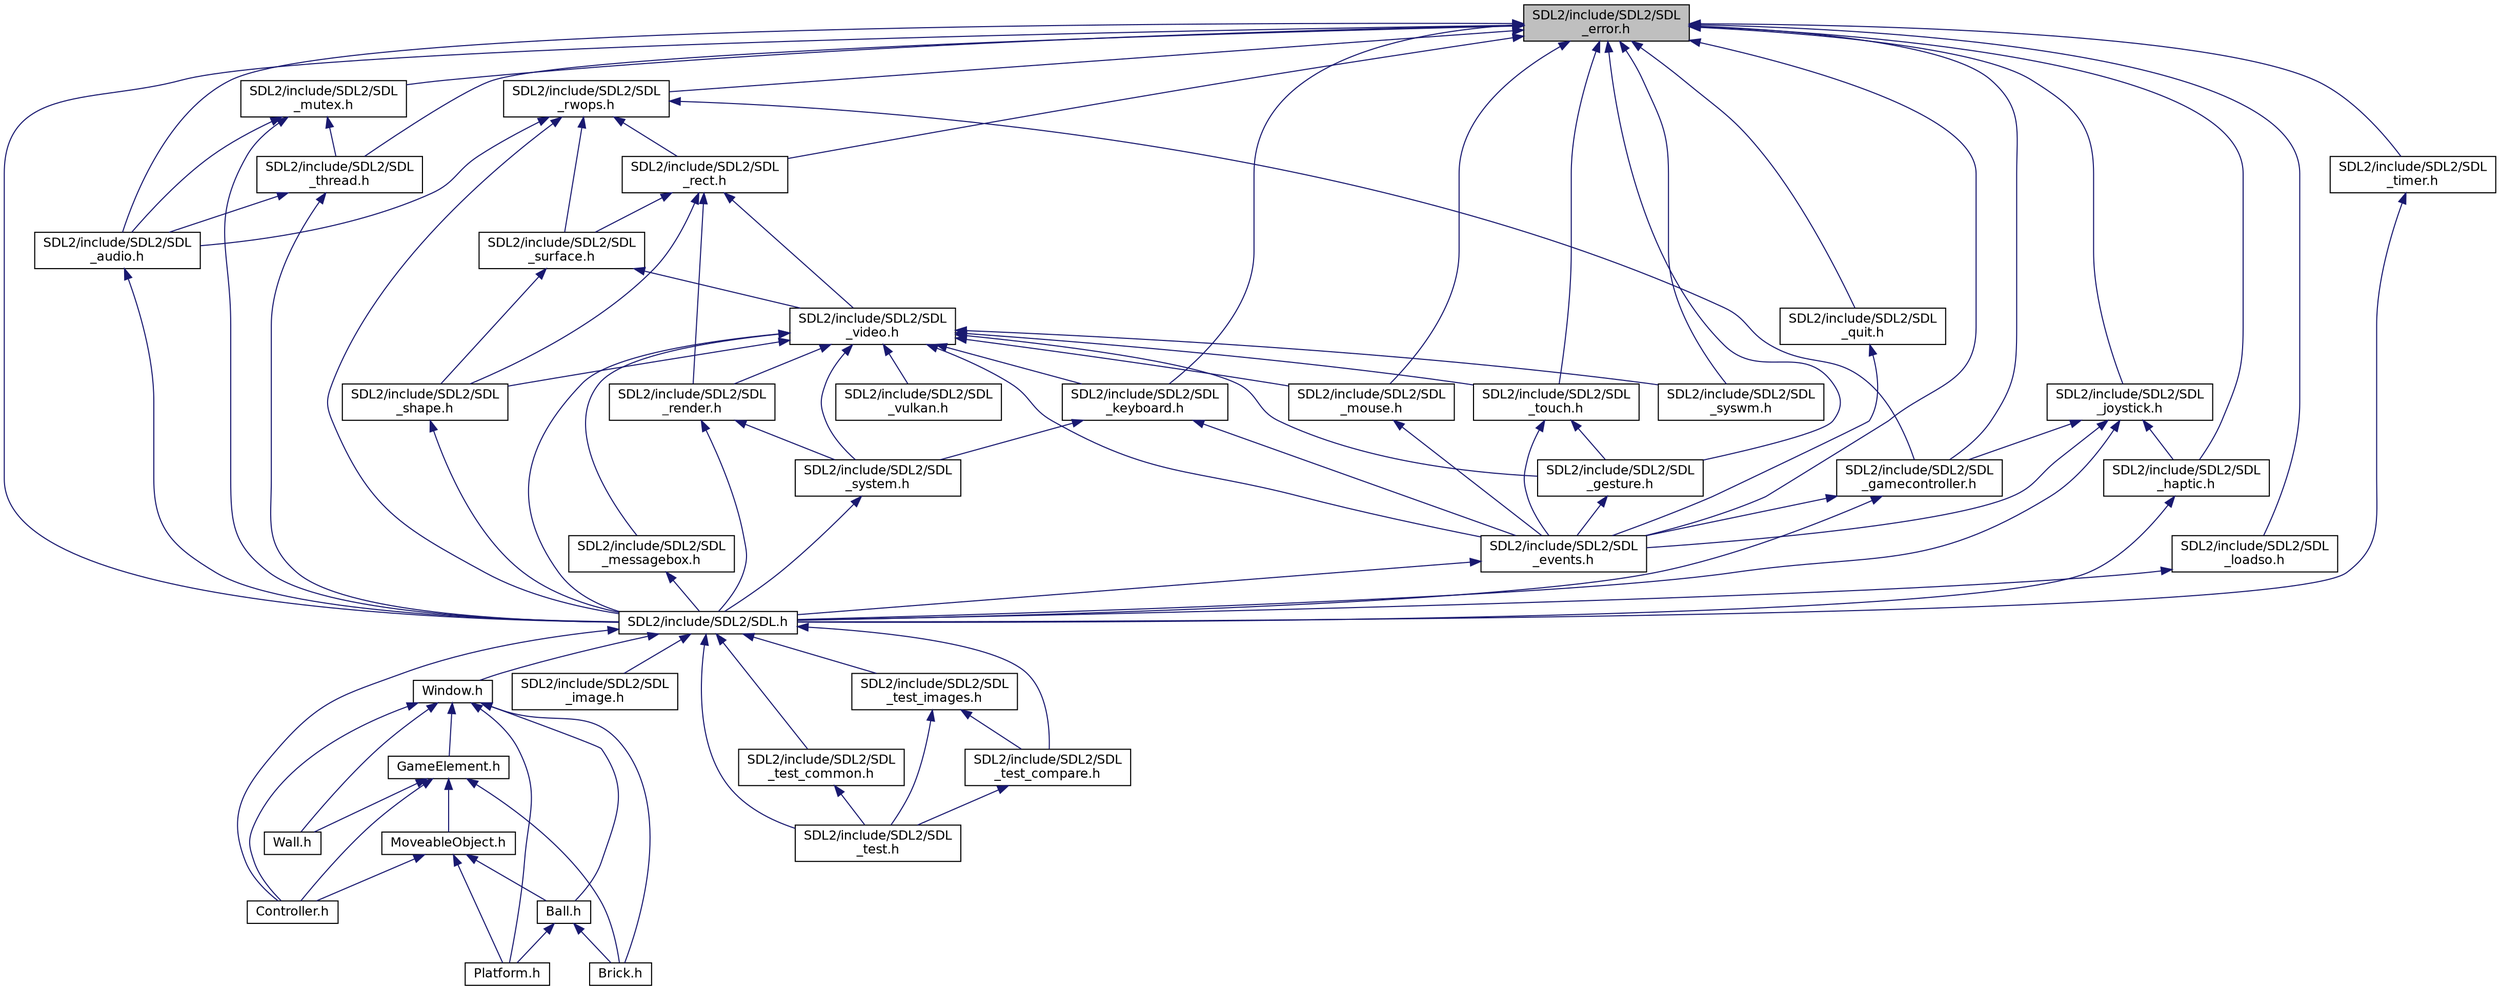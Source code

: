 digraph "SDL2/include/SDL2/SDL_error.h"
{
  edge [fontname="Helvetica",fontsize="12",labelfontname="Helvetica",labelfontsize="12"];
  node [fontname="Helvetica",fontsize="12",shape=record];
  Node8 [label="SDL2/include/SDL2/SDL\l_error.h",height=0.2,width=0.4,color="black", fillcolor="grey75", style="filled", fontcolor="black"];
  Node8 -> Node9 [dir="back",color="midnightblue",fontsize="12",style="solid",fontname="Helvetica"];
  Node9 [label="SDL2/include/SDL2/SDL\l_audio.h",height=0.2,width=0.4,color="black", fillcolor="white", style="filled",URL="$_s_d_l__audio_8h.html",tooltip="Access to the raw audio mixing buffer for the SDL library. "];
  Node9 -> Node10 [dir="back",color="midnightblue",fontsize="12",style="solid",fontname="Helvetica"];
  Node10 [label="SDL2/include/SDL2/SDL.h",height=0.2,width=0.4,color="black", fillcolor="white", style="filled",URL="$_s_d_l_8h.html",tooltip="Main include header for the SDL library. "];
  Node10 -> Node11 [dir="back",color="midnightblue",fontsize="12",style="solid",fontname="Helvetica"];
  Node11 [label="Window.h",height=0.2,width=0.4,color="black", fillcolor="white", style="filled",URL="$_window_8h_source.html"];
  Node11 -> Node12 [dir="back",color="midnightblue",fontsize="12",style="solid",fontname="Helvetica"];
  Node12 [label="Ball.h",height=0.2,width=0.4,color="black", fillcolor="white", style="filled",URL="$_ball_8h_source.html"];
  Node12 -> Node13 [dir="back",color="midnightblue",fontsize="12",style="solid",fontname="Helvetica"];
  Node13 [label="Brick.h",height=0.2,width=0.4,color="black", fillcolor="white", style="filled",URL="$_brick_8h_source.html"];
  Node12 -> Node14 [dir="back",color="midnightblue",fontsize="12",style="solid",fontname="Helvetica"];
  Node14 [label="Platform.h",height=0.2,width=0.4,color="black", fillcolor="white", style="filled",URL="$_platform_8h_source.html"];
  Node11 -> Node15 [dir="back",color="midnightblue",fontsize="12",style="solid",fontname="Helvetica"];
  Node15 [label="GameElement.h",height=0.2,width=0.4,color="black", fillcolor="white", style="filled",URL="$_game_element_8h_source.html"];
  Node15 -> Node16 [dir="back",color="midnightblue",fontsize="12",style="solid",fontname="Helvetica"];
  Node16 [label="MoveableObject.h",height=0.2,width=0.4,color="black", fillcolor="white", style="filled",URL="$_moveable_object_8h_source.html"];
  Node16 -> Node12 [dir="back",color="midnightblue",fontsize="12",style="solid",fontname="Helvetica"];
  Node16 -> Node17 [dir="back",color="midnightblue",fontsize="12",style="solid",fontname="Helvetica"];
  Node17 [label="Controller.h",height=0.2,width=0.4,color="black", fillcolor="white", style="filled",URL="$_controller_8h_source.html"];
  Node16 -> Node14 [dir="back",color="midnightblue",fontsize="12",style="solid",fontname="Helvetica"];
  Node15 -> Node13 [dir="back",color="midnightblue",fontsize="12",style="solid",fontname="Helvetica"];
  Node15 -> Node17 [dir="back",color="midnightblue",fontsize="12",style="solid",fontname="Helvetica"];
  Node15 -> Node18 [dir="back",color="midnightblue",fontsize="12",style="solid",fontname="Helvetica"];
  Node18 [label="Wall.h",height=0.2,width=0.4,color="black", fillcolor="white", style="filled",URL="$_wall_8h_source.html"];
  Node11 -> Node13 [dir="back",color="midnightblue",fontsize="12",style="solid",fontname="Helvetica"];
  Node11 -> Node17 [dir="back",color="midnightblue",fontsize="12",style="solid",fontname="Helvetica"];
  Node11 -> Node14 [dir="back",color="midnightblue",fontsize="12",style="solid",fontname="Helvetica"];
  Node11 -> Node18 [dir="back",color="midnightblue",fontsize="12",style="solid",fontname="Helvetica"];
  Node10 -> Node17 [dir="back",color="midnightblue",fontsize="12",style="solid",fontname="Helvetica"];
  Node10 -> Node19 [dir="back",color="midnightblue",fontsize="12",style="solid",fontname="Helvetica"];
  Node19 [label="SDL2/include/SDL2/SDL\l_image.h",height=0.2,width=0.4,color="black", fillcolor="white", style="filled",URL="$_s_d_l__image_8h_source.html"];
  Node10 -> Node20 [dir="back",color="midnightblue",fontsize="12",style="solid",fontname="Helvetica"];
  Node20 [label="SDL2/include/SDL2/SDL\l_test.h",height=0.2,width=0.4,color="black", fillcolor="white", style="filled",URL="$_s_d_l__test_8h.html",tooltip="Include file for SDL test framework. "];
  Node10 -> Node21 [dir="back",color="midnightblue",fontsize="12",style="solid",fontname="Helvetica"];
  Node21 [label="SDL2/include/SDL2/SDL\l_test_common.h",height=0.2,width=0.4,color="black", fillcolor="white", style="filled",URL="$_s_d_l__test__common_8h.html",tooltip="Include file for SDL test framework. "];
  Node21 -> Node20 [dir="back",color="midnightblue",fontsize="12",style="solid",fontname="Helvetica"];
  Node10 -> Node22 [dir="back",color="midnightblue",fontsize="12",style="solid",fontname="Helvetica"];
  Node22 [label="SDL2/include/SDL2/SDL\l_test_compare.h",height=0.2,width=0.4,color="black", fillcolor="white", style="filled",URL="$_s_d_l__test__compare_8h.html",tooltip="Include file for SDL test framework. "];
  Node22 -> Node20 [dir="back",color="midnightblue",fontsize="12",style="solid",fontname="Helvetica"];
  Node10 -> Node23 [dir="back",color="midnightblue",fontsize="12",style="solid",fontname="Helvetica"];
  Node23 [label="SDL2/include/SDL2/SDL\l_test_images.h",height=0.2,width=0.4,color="black", fillcolor="white", style="filled",URL="$_s_d_l__test__images_8h.html",tooltip="Include file for SDL test framework. "];
  Node23 -> Node22 [dir="back",color="midnightblue",fontsize="12",style="solid",fontname="Helvetica"];
  Node23 -> Node20 [dir="back",color="midnightblue",fontsize="12",style="solid",fontname="Helvetica"];
  Node8 -> Node24 [dir="back",color="midnightblue",fontsize="12",style="solid",fontname="Helvetica"];
  Node24 [label="SDL2/include/SDL2/SDL\l_mutex.h",height=0.2,width=0.4,color="black", fillcolor="white", style="filled",URL="$_s_d_l__mutex_8h.html",tooltip="Functions to provide thread synchronization primitives. "];
  Node24 -> Node9 [dir="back",color="midnightblue",fontsize="12",style="solid",fontname="Helvetica"];
  Node24 -> Node25 [dir="back",color="midnightblue",fontsize="12",style="solid",fontname="Helvetica"];
  Node25 [label="SDL2/include/SDL2/SDL\l_thread.h",height=0.2,width=0.4,color="black", fillcolor="white", style="filled",URL="$_s_d_l__thread_8h.html",tooltip="Header for the SDL thread management routines. "];
  Node25 -> Node9 [dir="back",color="midnightblue",fontsize="12",style="solid",fontname="Helvetica"];
  Node25 -> Node10 [dir="back",color="midnightblue",fontsize="12",style="solid",fontname="Helvetica"];
  Node24 -> Node10 [dir="back",color="midnightblue",fontsize="12",style="solid",fontname="Helvetica"];
  Node8 -> Node25 [dir="back",color="midnightblue",fontsize="12",style="solid",fontname="Helvetica"];
  Node8 -> Node26 [dir="back",color="midnightblue",fontsize="12",style="solid",fontname="Helvetica"];
  Node26 [label="SDL2/include/SDL2/SDL\l_rwops.h",height=0.2,width=0.4,color="black", fillcolor="white", style="filled",URL="$_s_d_l__rwops_8h.html",tooltip="This file provides a general interface for SDL to read and write data streams. "];
  Node26 -> Node9 [dir="back",color="midnightblue",fontsize="12",style="solid",fontname="Helvetica"];
  Node26 -> Node27 [dir="back",color="midnightblue",fontsize="12",style="solid",fontname="Helvetica"];
  Node27 [label="SDL2/include/SDL2/SDL\l_rect.h",height=0.2,width=0.4,color="black", fillcolor="white", style="filled",URL="$_s_d_l__rect_8h.html",tooltip="Header file for SDL_rect definition and management functions. "];
  Node27 -> Node28 [dir="back",color="midnightblue",fontsize="12",style="solid",fontname="Helvetica"];
  Node28 [label="SDL2/include/SDL2/SDL\l_video.h",height=0.2,width=0.4,color="black", fillcolor="white", style="filled",URL="$_s_d_l__video_8h.html",tooltip="Header file for SDL video functions. "];
  Node28 -> Node29 [dir="back",color="midnightblue",fontsize="12",style="solid",fontname="Helvetica"];
  Node29 [label="SDL2/include/SDL2/SDL\l_events.h",height=0.2,width=0.4,color="black", fillcolor="white", style="filled",URL="$_s_d_l__events_8h.html",tooltip="Include file for SDL event handling. "];
  Node29 -> Node10 [dir="back",color="midnightblue",fontsize="12",style="solid",fontname="Helvetica"];
  Node28 -> Node30 [dir="back",color="midnightblue",fontsize="12",style="solid",fontname="Helvetica"];
  Node30 [label="SDL2/include/SDL2/SDL\l_keyboard.h",height=0.2,width=0.4,color="black", fillcolor="white", style="filled",URL="$_s_d_l__keyboard_8h.html",tooltip="Include file for SDL keyboard event handling. "];
  Node30 -> Node29 [dir="back",color="midnightblue",fontsize="12",style="solid",fontname="Helvetica"];
  Node30 -> Node31 [dir="back",color="midnightblue",fontsize="12",style="solid",fontname="Helvetica"];
  Node31 [label="SDL2/include/SDL2/SDL\l_system.h",height=0.2,width=0.4,color="black", fillcolor="white", style="filled",URL="$_s_d_l__system_8h.html",tooltip="Include file for platform specific SDL API functions. "];
  Node31 -> Node10 [dir="back",color="midnightblue",fontsize="12",style="solid",fontname="Helvetica"];
  Node28 -> Node32 [dir="back",color="midnightblue",fontsize="12",style="solid",fontname="Helvetica"];
  Node32 [label="SDL2/include/SDL2/SDL\l_mouse.h",height=0.2,width=0.4,color="black", fillcolor="white", style="filled",URL="$_s_d_l__mouse_8h.html",tooltip="Include file for SDL mouse event handling. "];
  Node32 -> Node29 [dir="back",color="midnightblue",fontsize="12",style="solid",fontname="Helvetica"];
  Node28 -> Node33 [dir="back",color="midnightblue",fontsize="12",style="solid",fontname="Helvetica"];
  Node33 [label="SDL2/include/SDL2/SDL\l_gesture.h",height=0.2,width=0.4,color="black", fillcolor="white", style="filled",URL="$_s_d_l__gesture_8h.html",tooltip="Include file for SDL gesture event handling. "];
  Node33 -> Node29 [dir="back",color="midnightblue",fontsize="12",style="solid",fontname="Helvetica"];
  Node28 -> Node34 [dir="back",color="midnightblue",fontsize="12",style="solid",fontname="Helvetica"];
  Node34 [label="SDL2/include/SDL2/SDL\l_touch.h",height=0.2,width=0.4,color="black", fillcolor="white", style="filled",URL="$_s_d_l__touch_8h.html",tooltip="Include file for SDL touch event handling. "];
  Node34 -> Node33 [dir="back",color="midnightblue",fontsize="12",style="solid",fontname="Helvetica"];
  Node34 -> Node29 [dir="back",color="midnightblue",fontsize="12",style="solid",fontname="Helvetica"];
  Node28 -> Node35 [dir="back",color="midnightblue",fontsize="12",style="solid",fontname="Helvetica"];
  Node35 [label="SDL2/include/SDL2/SDL\l_messagebox.h",height=0.2,width=0.4,color="black", fillcolor="white", style="filled",URL="$_s_d_l__messagebox_8h_source.html"];
  Node35 -> Node10 [dir="back",color="midnightblue",fontsize="12",style="solid",fontname="Helvetica"];
  Node28 -> Node36 [dir="back",color="midnightblue",fontsize="12",style="solid",fontname="Helvetica"];
  Node36 [label="SDL2/include/SDL2/SDL\l_render.h",height=0.2,width=0.4,color="black", fillcolor="white", style="filled",URL="$_s_d_l__render_8h.html",tooltip="Header file for SDL 2D rendering functions. "];
  Node36 -> Node10 [dir="back",color="midnightblue",fontsize="12",style="solid",fontname="Helvetica"];
  Node36 -> Node31 [dir="back",color="midnightblue",fontsize="12",style="solid",fontname="Helvetica"];
  Node28 -> Node37 [dir="back",color="midnightblue",fontsize="12",style="solid",fontname="Helvetica"];
  Node37 [label="SDL2/include/SDL2/SDL\l_shape.h",height=0.2,width=0.4,color="black", fillcolor="white", style="filled",URL="$_s_d_l__shape_8h.html",tooltip="Header file for the shaped window API. "];
  Node37 -> Node10 [dir="back",color="midnightblue",fontsize="12",style="solid",fontname="Helvetica"];
  Node28 -> Node31 [dir="back",color="midnightblue",fontsize="12",style="solid",fontname="Helvetica"];
  Node28 -> Node10 [dir="back",color="midnightblue",fontsize="12",style="solid",fontname="Helvetica"];
  Node28 -> Node38 [dir="back",color="midnightblue",fontsize="12",style="solid",fontname="Helvetica"];
  Node38 [label="SDL2/include/SDL2/SDL\l_syswm.h",height=0.2,width=0.4,color="black", fillcolor="white", style="filled",URL="$_s_d_l__syswm_8h.html",tooltip="Include file for SDL custom system window manager hooks. "];
  Node28 -> Node39 [dir="back",color="midnightblue",fontsize="12",style="solid",fontname="Helvetica"];
  Node39 [label="SDL2/include/SDL2/SDL\l_vulkan.h",height=0.2,width=0.4,color="black", fillcolor="white", style="filled",URL="$_s_d_l__vulkan_8h.html",tooltip="Header file for functions to creating Vulkan surfaces on SDL windows. "];
  Node27 -> Node40 [dir="back",color="midnightblue",fontsize="12",style="solid",fontname="Helvetica"];
  Node40 [label="SDL2/include/SDL2/SDL\l_surface.h",height=0.2,width=0.4,color="black", fillcolor="white", style="filled",URL="$_s_d_l__surface_8h.html",tooltip="Header file for SDL_Surface definition and management functions. "];
  Node40 -> Node28 [dir="back",color="midnightblue",fontsize="12",style="solid",fontname="Helvetica"];
  Node40 -> Node37 [dir="back",color="midnightblue",fontsize="12",style="solid",fontname="Helvetica"];
  Node27 -> Node36 [dir="back",color="midnightblue",fontsize="12",style="solid",fontname="Helvetica"];
  Node27 -> Node37 [dir="back",color="midnightblue",fontsize="12",style="solid",fontname="Helvetica"];
  Node26 -> Node40 [dir="back",color="midnightblue",fontsize="12",style="solid",fontname="Helvetica"];
  Node26 -> Node41 [dir="back",color="midnightblue",fontsize="12",style="solid",fontname="Helvetica"];
  Node41 [label="SDL2/include/SDL2/SDL\l_gamecontroller.h",height=0.2,width=0.4,color="black", fillcolor="white", style="filled",URL="$_s_d_l__gamecontroller_8h.html",tooltip="Include file for SDL game controller event handling. "];
  Node41 -> Node29 [dir="back",color="midnightblue",fontsize="12",style="solid",fontname="Helvetica"];
  Node41 -> Node10 [dir="back",color="midnightblue",fontsize="12",style="solid",fontname="Helvetica"];
  Node26 -> Node10 [dir="back",color="midnightblue",fontsize="12",style="solid",fontname="Helvetica"];
  Node8 -> Node10 [dir="back",color="midnightblue",fontsize="12",style="solid",fontname="Helvetica"];
  Node8 -> Node29 [dir="back",color="midnightblue",fontsize="12",style="solid",fontname="Helvetica"];
  Node8 -> Node27 [dir="back",color="midnightblue",fontsize="12",style="solid",fontname="Helvetica"];
  Node8 -> Node30 [dir="back",color="midnightblue",fontsize="12",style="solid",fontname="Helvetica"];
  Node8 -> Node32 [dir="back",color="midnightblue",fontsize="12",style="solid",fontname="Helvetica"];
  Node8 -> Node42 [dir="back",color="midnightblue",fontsize="12",style="solid",fontname="Helvetica"];
  Node42 [label="SDL2/include/SDL2/SDL\l_joystick.h",height=0.2,width=0.4,color="black", fillcolor="white", style="filled",URL="$_s_d_l__joystick_8h.html",tooltip="Include file for SDL joystick event handling. "];
  Node42 -> Node29 [dir="back",color="midnightblue",fontsize="12",style="solid",fontname="Helvetica"];
  Node42 -> Node41 [dir="back",color="midnightblue",fontsize="12",style="solid",fontname="Helvetica"];
  Node42 -> Node43 [dir="back",color="midnightblue",fontsize="12",style="solid",fontname="Helvetica"];
  Node43 [label="SDL2/include/SDL2/SDL\l_haptic.h",height=0.2,width=0.4,color="black", fillcolor="white", style="filled",URL="$_s_d_l__haptic_8h.html",tooltip="The SDL haptic subsystem allows you to control haptic (force feedback) devices. "];
  Node43 -> Node10 [dir="back",color="midnightblue",fontsize="12",style="solid",fontname="Helvetica"];
  Node42 -> Node10 [dir="back",color="midnightblue",fontsize="12",style="solid",fontname="Helvetica"];
  Node8 -> Node41 [dir="back",color="midnightblue",fontsize="12",style="solid",fontname="Helvetica"];
  Node8 -> Node44 [dir="back",color="midnightblue",fontsize="12",style="solid",fontname="Helvetica"];
  Node44 [label="SDL2/include/SDL2/SDL\l_quit.h",height=0.2,width=0.4,color="black", fillcolor="white", style="filled",URL="$_s_d_l__quit_8h.html",tooltip="Include file for SDL quit event handling. "];
  Node44 -> Node29 [dir="back",color="midnightblue",fontsize="12",style="solid",fontname="Helvetica"];
  Node8 -> Node33 [dir="back",color="midnightblue",fontsize="12",style="solid",fontname="Helvetica"];
  Node8 -> Node34 [dir="back",color="midnightblue",fontsize="12",style="solid",fontname="Helvetica"];
  Node8 -> Node43 [dir="back",color="midnightblue",fontsize="12",style="solid",fontname="Helvetica"];
  Node8 -> Node45 [dir="back",color="midnightblue",fontsize="12",style="solid",fontname="Helvetica"];
  Node45 [label="SDL2/include/SDL2/SDL\l_loadso.h",height=0.2,width=0.4,color="black", fillcolor="white", style="filled",URL="$_s_d_l__loadso_8h.html",tooltip="System dependent library loading routines. "];
  Node45 -> Node10 [dir="back",color="midnightblue",fontsize="12",style="solid",fontname="Helvetica"];
  Node8 -> Node46 [dir="back",color="midnightblue",fontsize="12",style="solid",fontname="Helvetica"];
  Node46 [label="SDL2/include/SDL2/SDL\l_timer.h",height=0.2,width=0.4,color="black", fillcolor="white", style="filled",URL="$_s_d_l__timer_8h.html",tooltip="Header for the SDL time management routines. "];
  Node46 -> Node10 [dir="back",color="midnightblue",fontsize="12",style="solid",fontname="Helvetica"];
  Node8 -> Node38 [dir="back",color="midnightblue",fontsize="12",style="solid",fontname="Helvetica"];
}
